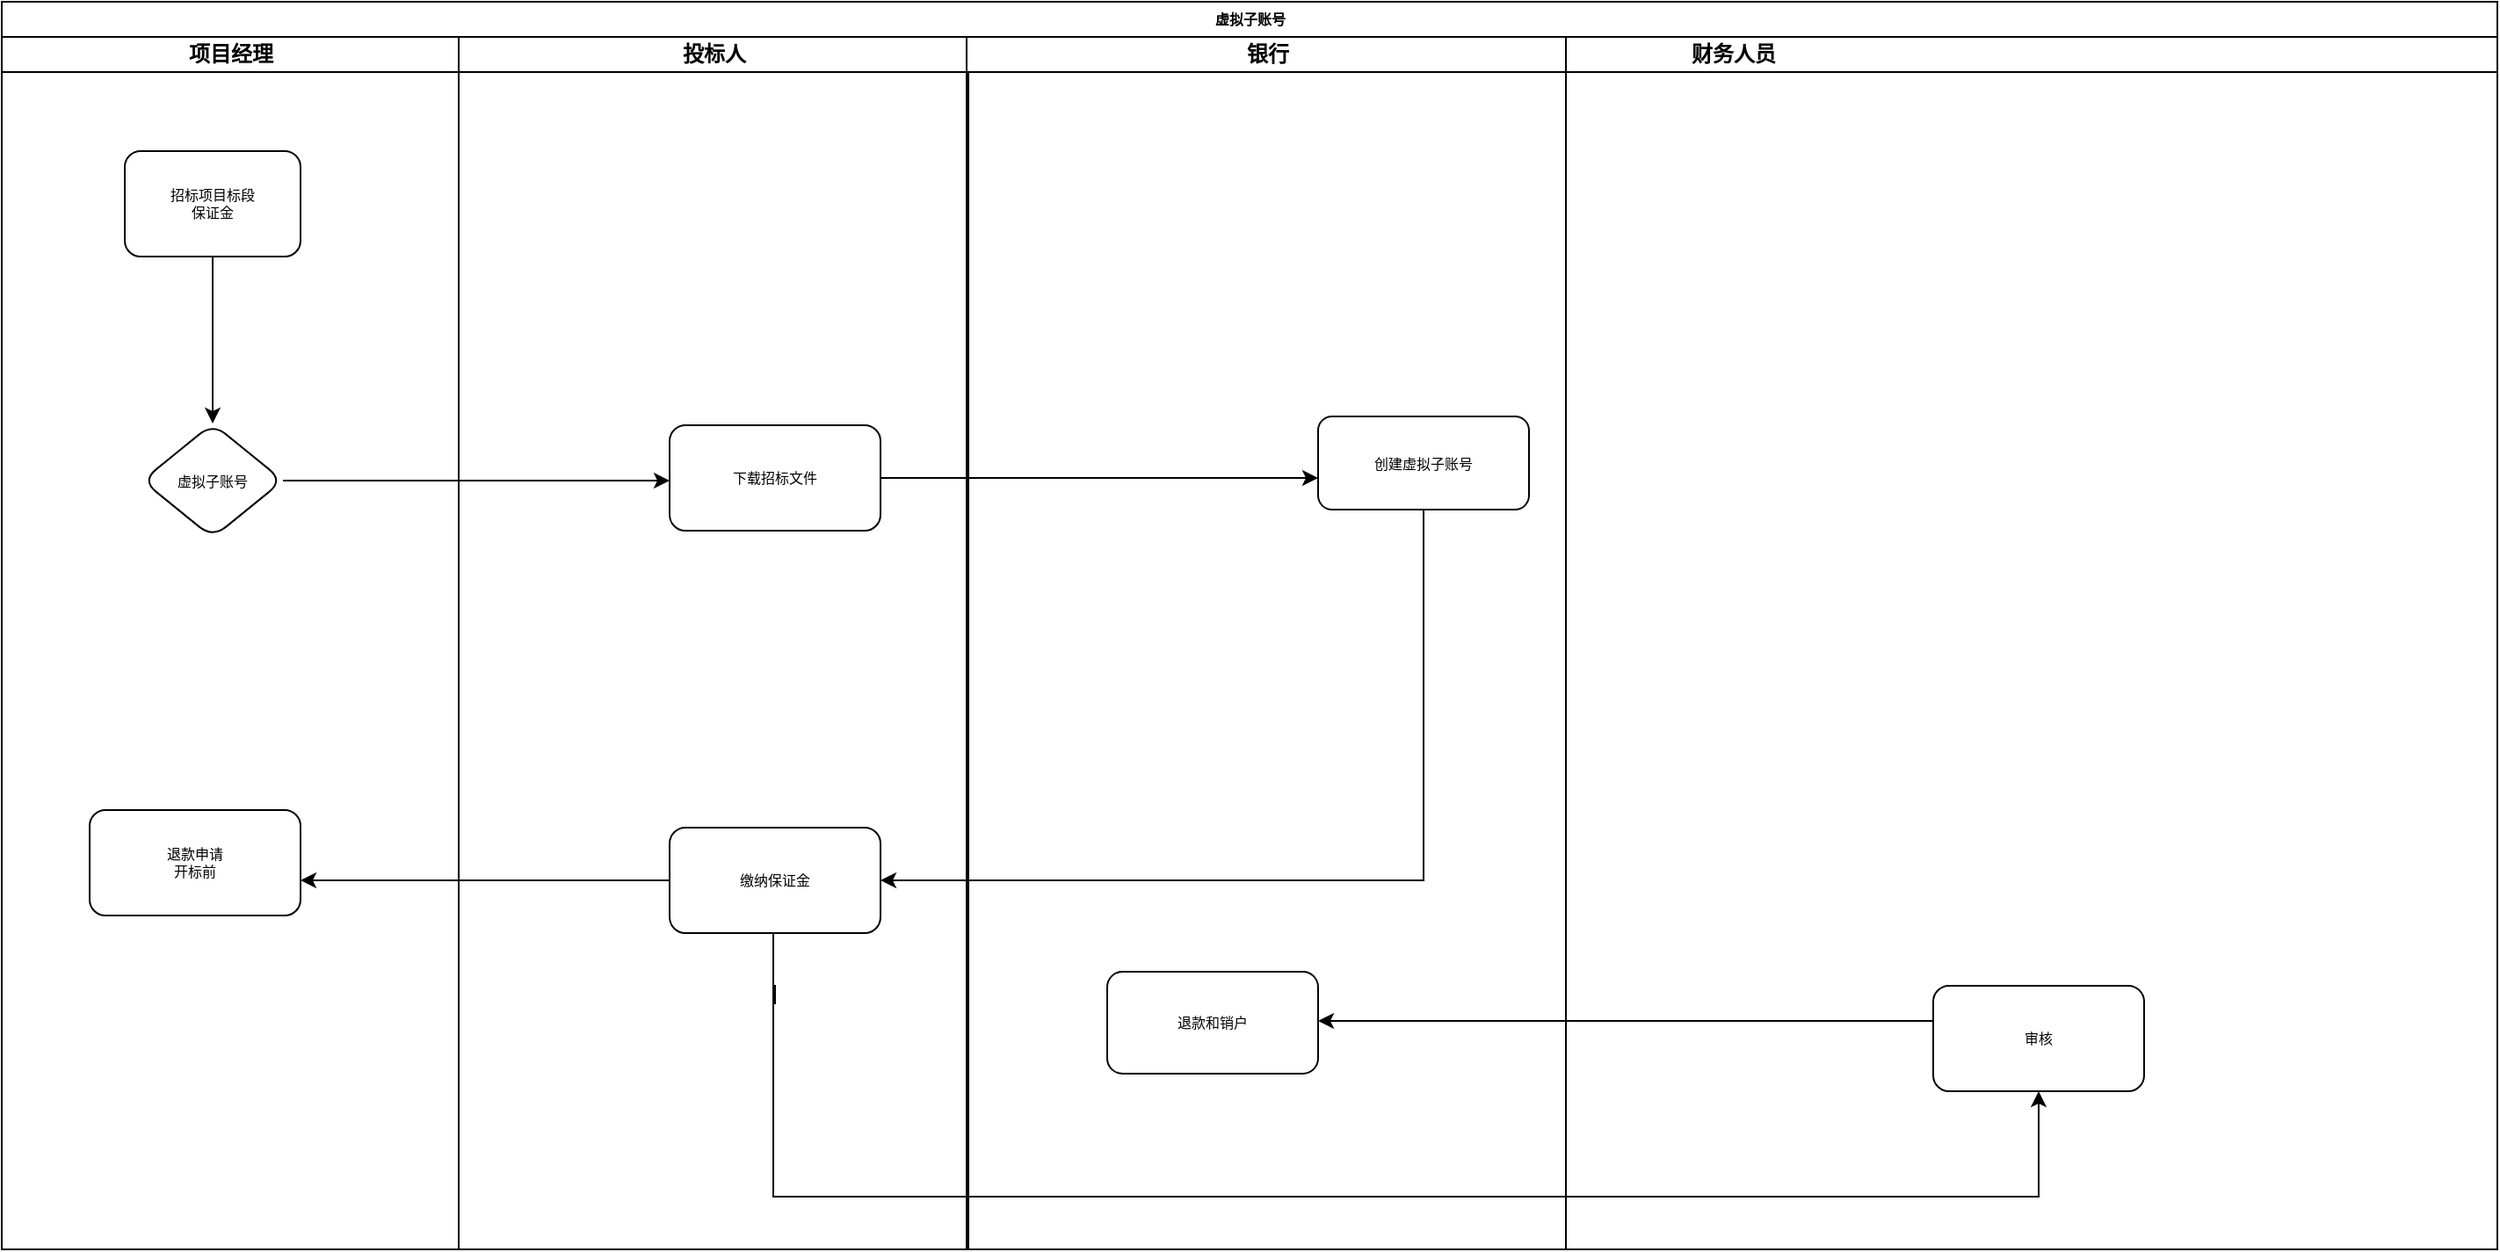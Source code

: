 <mxfile version="15.3.7" type="github">
  <diagram name="Page-1" id="74e2e168-ea6b-b213-b513-2b3c1d86103e">
    <mxGraphModel dx="2138" dy="579" grid="1" gridSize="10" guides="1" tooltips="1" connect="1" arrows="1" fold="1" page="1" pageScale="1" pageWidth="1100" pageHeight="850" background="none" math="0" shadow="0">
      <root>
        <mxCell id="0" />
        <mxCell id="1" parent="0" />
        <mxCell id="77e6c97f196da883-1" value="虚拟子账号" style="swimlane;html=1;childLayout=stackLayout;startSize=20;rounded=0;shadow=0;labelBackgroundColor=none;strokeWidth=1;fontFamily=Verdana;fontSize=8;align=center;" parent="1" vertex="1">
          <mxGeometry x="-549" y="120" width="1420" height="710" as="geometry" />
        </mxCell>
        <mxCell id="77e6c97f196da883-2" value="项目经理" style="swimlane;html=1;startSize=20;" parent="77e6c97f196da883-1" vertex="1">
          <mxGeometry y="20" width="260" height="690" as="geometry" />
        </mxCell>
        <mxCell id="liZM2um8pnTieCJuCv05-17" value="" style="edgeStyle=orthogonalEdgeStyle;rounded=0;orthogonalLoop=1;jettySize=auto;html=1;" parent="77e6c97f196da883-2" source="77e6c97f196da883-8" target="liZM2um8pnTieCJuCv05-16" edge="1">
          <mxGeometry relative="1" as="geometry" />
        </mxCell>
        <mxCell id="77e6c97f196da883-8" value="招标项目标段&lt;br&gt;保证金" style="rounded=1;whiteSpace=wrap;html=1;shadow=0;labelBackgroundColor=none;strokeWidth=1;fontFamily=Verdana;fontSize=8;align=center;" parent="77e6c97f196da883-2" vertex="1">
          <mxGeometry x="70" y="65" width="100" height="60" as="geometry" />
        </mxCell>
        <mxCell id="liZM2um8pnTieCJuCv05-16" value="虚拟子账号" style="rhombus;whiteSpace=wrap;html=1;rounded=1;shadow=0;fontFamily=Verdana;fontSize=8;strokeWidth=1;" parent="77e6c97f196da883-2" vertex="1">
          <mxGeometry x="80" y="220" width="80" height="65" as="geometry" />
        </mxCell>
        <mxCell id="liZM2um8pnTieCJuCv05-24" value="退款申请&lt;br&gt;开标前" style="whiteSpace=wrap;html=1;rounded=1;shadow=0;fontFamily=Verdana;fontSize=8;strokeWidth=1;" parent="77e6c97f196da883-2" vertex="1">
          <mxGeometry x="50" y="440" width="120" height="60" as="geometry" />
        </mxCell>
        <mxCell id="77e6c97f196da883-3" value="投标人" style="swimlane;html=1;startSize=20;" parent="77e6c97f196da883-1" vertex="1">
          <mxGeometry x="260" y="20" width="290" height="690" as="geometry" />
        </mxCell>
        <mxCell id="liZM2um8pnTieCJuCv05-18" value="下载招标文件" style="whiteSpace=wrap;html=1;rounded=1;shadow=0;fontFamily=Verdana;fontSize=8;strokeWidth=1;" parent="77e6c97f196da883-3" vertex="1">
          <mxGeometry x="120" y="221" width="120" height="60" as="geometry" />
        </mxCell>
        <mxCell id="liZM2um8pnTieCJuCv05-22" value="缴纳保证金" style="whiteSpace=wrap;html=1;rounded=1;shadow=0;fontFamily=Verdana;fontSize=8;strokeWidth=1;" parent="77e6c97f196da883-3" vertex="1">
          <mxGeometry x="120" y="450" width="120" height="60" as="geometry" />
        </mxCell>
        <mxCell id="liZM2um8pnTieCJuCv05-19" value="" style="edgeStyle=orthogonalEdgeStyle;rounded=0;orthogonalLoop=1;jettySize=auto;html=1;" parent="77e6c97f196da883-1" source="liZM2um8pnTieCJuCv05-16" target="liZM2um8pnTieCJuCv05-18" edge="1">
          <mxGeometry relative="1" as="geometry">
            <Array as="points">
              <mxPoint x="450" y="248" />
              <mxPoint x="450" y="245" />
            </Array>
          </mxGeometry>
        </mxCell>
        <mxCell id="liZM2um8pnTieCJuCv05-21" value="" style="edgeStyle=orthogonalEdgeStyle;rounded=0;orthogonalLoop=1;jettySize=auto;html=1;" parent="77e6c97f196da883-1" source="liZM2um8pnTieCJuCv05-18" target="liZM2um8pnTieCJuCv05-20" edge="1">
          <mxGeometry relative="1" as="geometry">
            <Array as="points">
              <mxPoint x="719" y="271" />
              <mxPoint x="719" y="271" />
            </Array>
          </mxGeometry>
        </mxCell>
        <mxCell id="liZM2um8pnTieCJuCv05-23" value="" style="edgeStyle=orthogonalEdgeStyle;rounded=0;orthogonalLoop=1;jettySize=auto;html=1;" parent="77e6c97f196da883-1" source="liZM2um8pnTieCJuCv05-20" target="liZM2um8pnTieCJuCv05-22" edge="1">
          <mxGeometry relative="1" as="geometry">
            <Array as="points">
              <mxPoint x="809" y="500" />
            </Array>
          </mxGeometry>
        </mxCell>
        <mxCell id="liZM2um8pnTieCJuCv05-25" value="" style="edgeStyle=orthogonalEdgeStyle;rounded=0;orthogonalLoop=1;jettySize=auto;html=1;" parent="77e6c97f196da883-1" source="liZM2um8pnTieCJuCv05-22" target="liZM2um8pnTieCJuCv05-24" edge="1">
          <mxGeometry relative="1" as="geometry">
            <Array as="points">
              <mxPoint x="380" y="500" />
              <mxPoint x="380" y="500" />
            </Array>
          </mxGeometry>
        </mxCell>
        <mxCell id="liZM2um8pnTieCJuCv05-29" value="" style="edgeStyle=orthogonalEdgeStyle;rounded=0;orthogonalLoop=1;jettySize=auto;html=1;" parent="77e6c97f196da883-1" source="liZM2um8pnTieCJuCv05-22" target="liZM2um8pnTieCJuCv05-28" edge="1">
          <mxGeometry relative="1" as="geometry">
            <Array as="points">
              <mxPoint x="439" y="570" />
              <mxPoint x="440" y="570" />
              <mxPoint x="440" y="560" />
              <mxPoint x="439" y="560" />
              <mxPoint x="439" y="680" />
              <mxPoint x="1159" y="680" />
            </Array>
            <mxPoint x="439" y="580" as="sourcePoint" />
          </mxGeometry>
        </mxCell>
        <mxCell id="77e6c97f196da883-4" value="财务人员" style="swimlane;html=1;startSize=20;" parent="77e6c97f196da883-1" vertex="1">
          <mxGeometry x="550" y="20" width="870" height="690" as="geometry">
            <mxRectangle x="550" y="20" width="30" height="740" as="alternateBounds" />
          </mxGeometry>
        </mxCell>
        <mxCell id="liZM2um8pnTieCJuCv05-28" value="审核" style="whiteSpace=wrap;html=1;rounded=1;shadow=0;fontFamily=Verdana;fontSize=8;strokeWidth=1;" parent="77e6c97f196da883-4" vertex="1">
          <mxGeometry x="549" y="540" width="120" height="60" as="geometry" />
        </mxCell>
        <mxCell id="77e6c97f196da883-5" value="银行" style="swimlane;html=1;startSize=20;" parent="77e6c97f196da883-4" vertex="1">
          <mxGeometry x="-1" width="341" height="690" as="geometry" />
        </mxCell>
        <mxCell id="liZM2um8pnTieCJuCv05-20" value="创建虚拟子账号" style="whiteSpace=wrap;html=1;rounded=1;shadow=0;fontFamily=Verdana;fontSize=8;strokeWidth=1;" parent="77e6c97f196da883-5" vertex="1">
          <mxGeometry x="200" y="216" width="120" height="53" as="geometry" />
        </mxCell>
        <mxCell id="liZM2um8pnTieCJuCv05-30" value="退款和销户" style="whiteSpace=wrap;html=1;rounded=1;shadow=0;fontFamily=Verdana;fontSize=8;strokeWidth=1;" parent="77e6c97f196da883-5" vertex="1">
          <mxGeometry x="80" y="532" width="120" height="58" as="geometry" />
        </mxCell>
        <mxCell id="liZM2um8pnTieCJuCv05-31" value="" style="edgeStyle=orthogonalEdgeStyle;rounded=0;orthogonalLoop=1;jettySize=auto;html=1;" parent="77e6c97f196da883-4" source="liZM2um8pnTieCJuCv05-28" target="liZM2um8pnTieCJuCv05-30" edge="1">
          <mxGeometry relative="1" as="geometry">
            <Array as="points">
              <mxPoint x="430" y="560" />
              <mxPoint x="430" y="560" />
            </Array>
          </mxGeometry>
        </mxCell>
      </root>
    </mxGraphModel>
  </diagram>
</mxfile>
